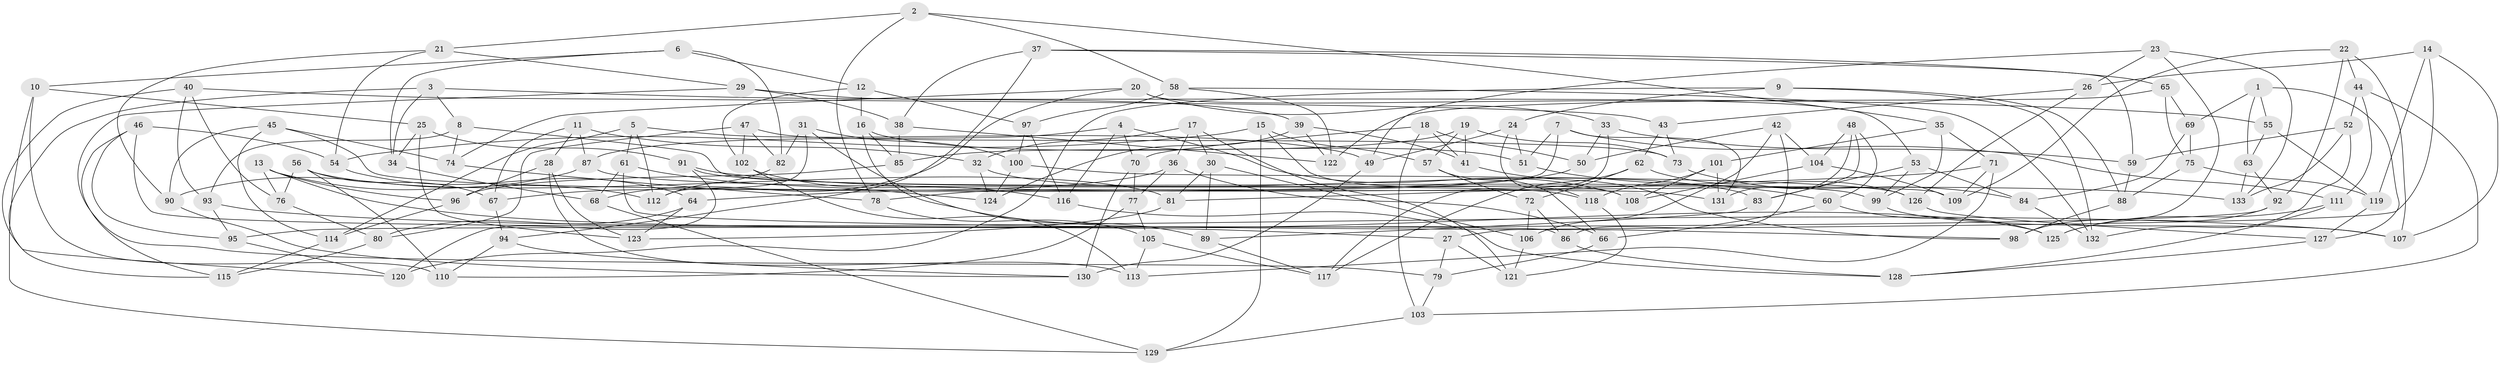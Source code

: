 // Generated by graph-tools (version 1.1) at 2025/26/03/09/25 03:26:59]
// undirected, 133 vertices, 266 edges
graph export_dot {
graph [start="1"]
  node [color=gray90,style=filled];
  1;
  2;
  3;
  4;
  5;
  6;
  7;
  8;
  9;
  10;
  11;
  12;
  13;
  14;
  15;
  16;
  17;
  18;
  19;
  20;
  21;
  22;
  23;
  24;
  25;
  26;
  27;
  28;
  29;
  30;
  31;
  32;
  33;
  34;
  35;
  36;
  37;
  38;
  39;
  40;
  41;
  42;
  43;
  44;
  45;
  46;
  47;
  48;
  49;
  50;
  51;
  52;
  53;
  54;
  55;
  56;
  57;
  58;
  59;
  60;
  61;
  62;
  63;
  64;
  65;
  66;
  67;
  68;
  69;
  70;
  71;
  72;
  73;
  74;
  75;
  76;
  77;
  78;
  79;
  80;
  81;
  82;
  83;
  84;
  85;
  86;
  87;
  88;
  89;
  90;
  91;
  92;
  93;
  94;
  95;
  96;
  97;
  98;
  99;
  100;
  101;
  102;
  103;
  104;
  105;
  106;
  107;
  108;
  109;
  110;
  111;
  112;
  113;
  114;
  115;
  116;
  117;
  118;
  119;
  120;
  121;
  122;
  123;
  124;
  125;
  126;
  127;
  128;
  129;
  130;
  131;
  132;
  133;
  1 -- 63;
  1 -- 127;
  1 -- 55;
  1 -- 69;
  2 -- 35;
  2 -- 21;
  2 -- 78;
  2 -- 58;
  3 -- 8;
  3 -- 55;
  3 -- 115;
  3 -- 34;
  4 -- 108;
  4 -- 70;
  4 -- 116;
  4 -- 87;
  5 -- 112;
  5 -- 49;
  5 -- 61;
  5 -- 114;
  6 -- 82;
  6 -- 34;
  6 -- 12;
  6 -- 10;
  7 -- 111;
  7 -- 51;
  7 -- 131;
  7 -- 64;
  8 -- 93;
  8 -- 74;
  8 -- 109;
  9 -- 24;
  9 -- 88;
  9 -- 132;
  9 -- 120;
  10 -- 110;
  10 -- 25;
  10 -- 129;
  11 -- 67;
  11 -- 32;
  11 -- 87;
  11 -- 28;
  12 -- 97;
  12 -- 102;
  12 -- 16;
  13 -- 96;
  13 -- 112;
  13 -- 76;
  13 -- 27;
  14 -- 119;
  14 -- 26;
  14 -- 27;
  14 -- 107;
  15 -- 129;
  15 -- 108;
  15 -- 57;
  15 -- 54;
  16 -- 89;
  16 -- 51;
  16 -- 85;
  17 -- 30;
  17 -- 36;
  17 -- 32;
  17 -- 121;
  18 -- 50;
  18 -- 103;
  18 -- 70;
  18 -- 41;
  19 -- 41;
  19 -- 57;
  19 -- 85;
  19 -- 73;
  20 -- 74;
  20 -- 53;
  20 -- 33;
  20 -- 68;
  21 -- 29;
  21 -- 54;
  21 -- 90;
  22 -- 107;
  22 -- 92;
  22 -- 109;
  22 -- 44;
  23 -- 49;
  23 -- 133;
  23 -- 98;
  23 -- 26;
  24 -- 49;
  24 -- 51;
  24 -- 118;
  25 -- 123;
  25 -- 91;
  25 -- 34;
  26 -- 43;
  26 -- 126;
  27 -- 79;
  27 -- 121;
  28 -- 96;
  28 -- 123;
  28 -- 113;
  29 -- 38;
  29 -- 79;
  29 -- 39;
  30 -- 81;
  30 -- 89;
  30 -- 106;
  31 -- 100;
  31 -- 82;
  31 -- 125;
  31 -- 112;
  32 -- 83;
  32 -- 124;
  33 -- 117;
  33 -- 59;
  33 -- 50;
  34 -- 68;
  35 -- 71;
  35 -- 101;
  35 -- 99;
  36 -- 77;
  36 -- 66;
  36 -- 67;
  37 -- 38;
  37 -- 94;
  37 -- 59;
  37 -- 65;
  38 -- 122;
  38 -- 85;
  39 -- 122;
  39 -- 124;
  39 -- 41;
  40 -- 120;
  40 -- 93;
  40 -- 43;
  40 -- 76;
  41 -- 98;
  42 -- 104;
  42 -- 106;
  42 -- 50;
  42 -- 86;
  43 -- 73;
  43 -- 62;
  44 -- 52;
  44 -- 103;
  44 -- 111;
  45 -- 90;
  45 -- 114;
  45 -- 74;
  45 -- 131;
  46 -- 86;
  46 -- 115;
  46 -- 95;
  46 -- 54;
  47 -- 73;
  47 -- 102;
  47 -- 80;
  47 -- 82;
  48 -- 83;
  48 -- 60;
  48 -- 104;
  48 -- 131;
  49 -- 130;
  50 -- 78;
  51 -- 60;
  52 -- 59;
  52 -- 132;
  52 -- 133;
  53 -- 84;
  53 -- 99;
  53 -- 83;
  54 -- 64;
  55 -- 63;
  55 -- 119;
  56 -- 81;
  56 -- 110;
  56 -- 76;
  56 -- 67;
  57 -- 72;
  57 -- 66;
  58 -- 122;
  58 -- 132;
  58 -- 97;
  59 -- 88;
  60 -- 66;
  60 -- 125;
  61 -- 124;
  61 -- 68;
  61 -- 98;
  62 -- 117;
  62 -- 126;
  62 -- 72;
  63 -- 133;
  63 -- 92;
  64 -- 80;
  64 -- 123;
  65 -- 75;
  65 -- 122;
  65 -- 69;
  66 -- 79;
  67 -- 94;
  68 -- 129;
  69 -- 75;
  69 -- 84;
  70 -- 130;
  70 -- 77;
  71 -- 113;
  71 -- 81;
  71 -- 109;
  72 -- 86;
  72 -- 106;
  73 -- 84;
  74 -- 78;
  75 -- 119;
  75 -- 88;
  76 -- 80;
  77 -- 105;
  77 -- 110;
  78 -- 105;
  79 -- 103;
  80 -- 115;
  81 -- 123;
  82 -- 112;
  83 -- 89;
  84 -- 132;
  85 -- 96;
  86 -- 128;
  87 -- 118;
  87 -- 90;
  88 -- 98;
  89 -- 117;
  90 -- 130;
  91 -- 99;
  91 -- 120;
  91 -- 133;
  92 -- 95;
  92 -- 125;
  93 -- 107;
  93 -- 95;
  94 -- 130;
  94 -- 110;
  95 -- 120;
  96 -- 114;
  97 -- 100;
  97 -- 116;
  99 -- 107;
  100 -- 126;
  100 -- 124;
  101 -- 131;
  101 -- 118;
  101 -- 108;
  102 -- 116;
  102 -- 113;
  103 -- 129;
  104 -- 109;
  104 -- 108;
  105 -- 117;
  105 -- 113;
  106 -- 121;
  111 -- 128;
  111 -- 125;
  114 -- 115;
  116 -- 128;
  118 -- 121;
  119 -- 127;
  126 -- 127;
  127 -- 128;
}
